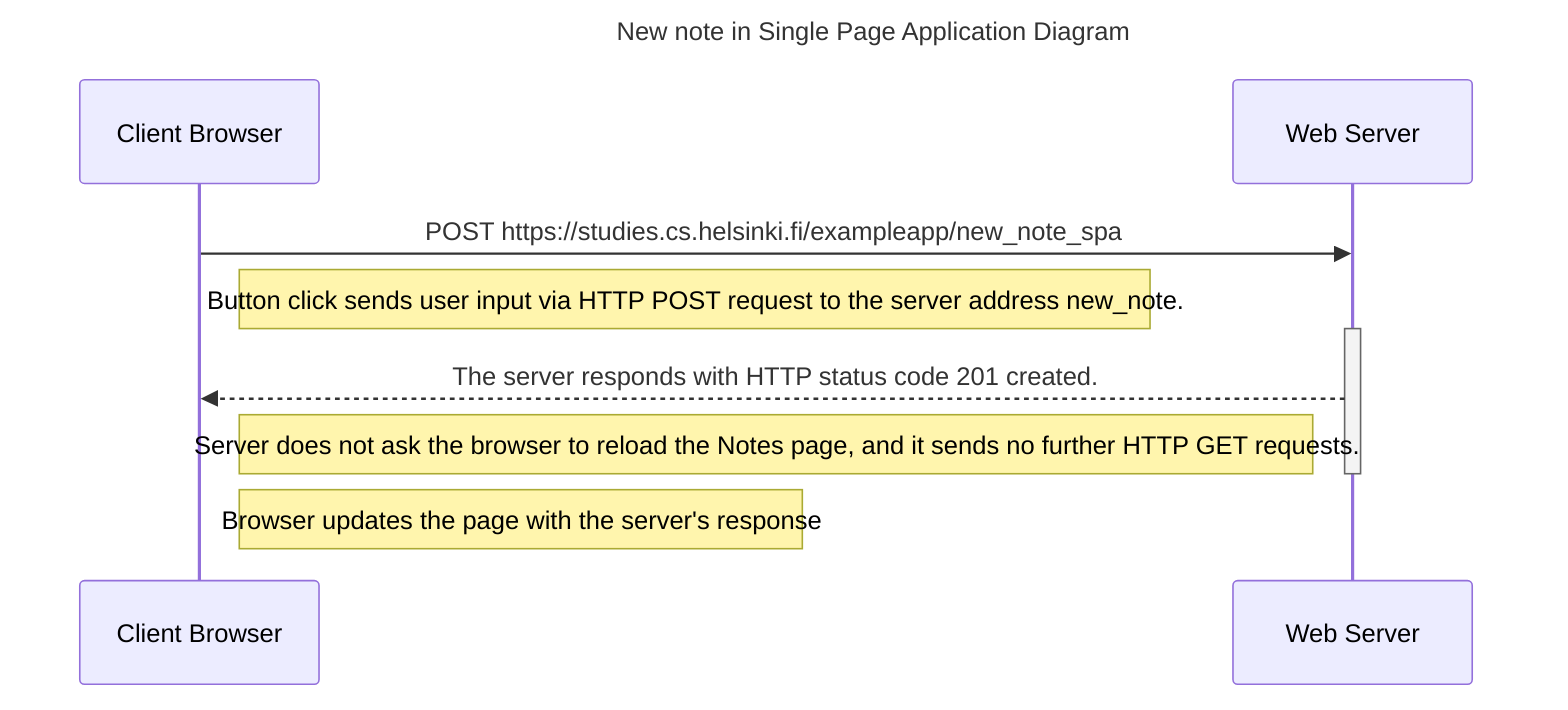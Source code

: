 sequenceDiagram
    participant browser as Client Browser
    participant server as Web Server
    Title: New note in Single Page Application Diagram
    browser->>server: POST https://studies.cs.helsinki.fi/exampleapp/new_note_spa
    Note right of browser: Button click sends user input via HTTP POST request to the server address new_note.
    activate server
    server-->>browser: The server responds with HTTP status code 201 created.
    Note left of server: Server does not ask the browser to reload the Notes page, and it sends no further HTTP GET requests.
    deactivate server
    Note right of browser: Browser updates the page with the server's response